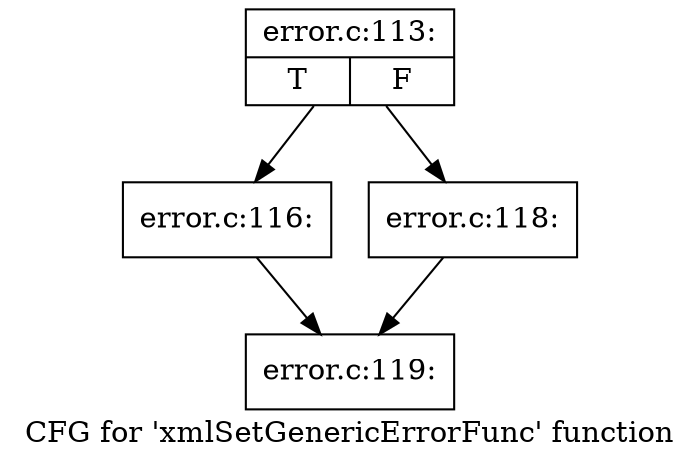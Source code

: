 digraph "CFG for 'xmlSetGenericErrorFunc' function" {
	label="CFG for 'xmlSetGenericErrorFunc' function";

	Node0x452a1b0 [shape=record,label="{error.c:113:|{<s0>T|<s1>F}}"];
	Node0x452a1b0 -> Node0x4529620;
	Node0x452a1b0 -> Node0x45296c0;
	Node0x4529620 [shape=record,label="{error.c:116:}"];
	Node0x4529620 -> Node0x4529670;
	Node0x45296c0 [shape=record,label="{error.c:118:}"];
	Node0x45296c0 -> Node0x4529670;
	Node0x4529670 [shape=record,label="{error.c:119:}"];
}
